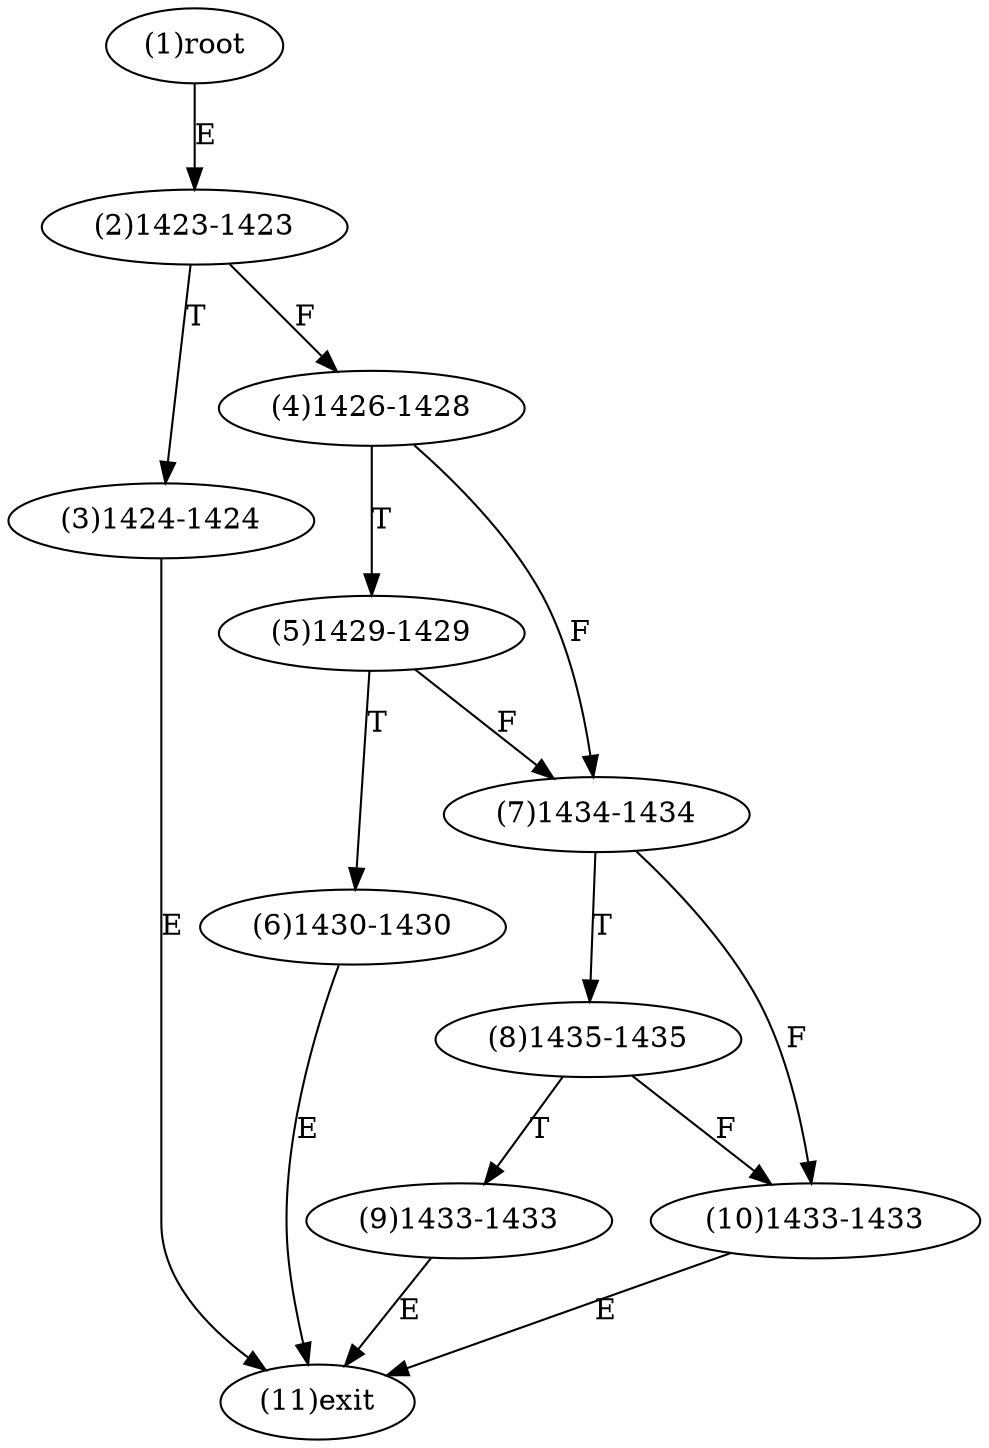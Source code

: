 digraph "" { 
1[ label="(1)root"];
2[ label="(2)1423-1423"];
3[ label="(3)1424-1424"];
4[ label="(4)1426-1428"];
5[ label="(5)1429-1429"];
6[ label="(6)1430-1430"];
7[ label="(7)1434-1434"];
8[ label="(8)1435-1435"];
9[ label="(9)1433-1433"];
10[ label="(10)1433-1433"];
11[ label="(11)exit"];
1->2[ label="E"];
2->4[ label="F"];
2->3[ label="T"];
3->11[ label="E"];
4->7[ label="F"];
4->5[ label="T"];
5->7[ label="F"];
5->6[ label="T"];
6->11[ label="E"];
7->10[ label="F"];
7->8[ label="T"];
8->10[ label="F"];
8->9[ label="T"];
9->11[ label="E"];
10->11[ label="E"];
}